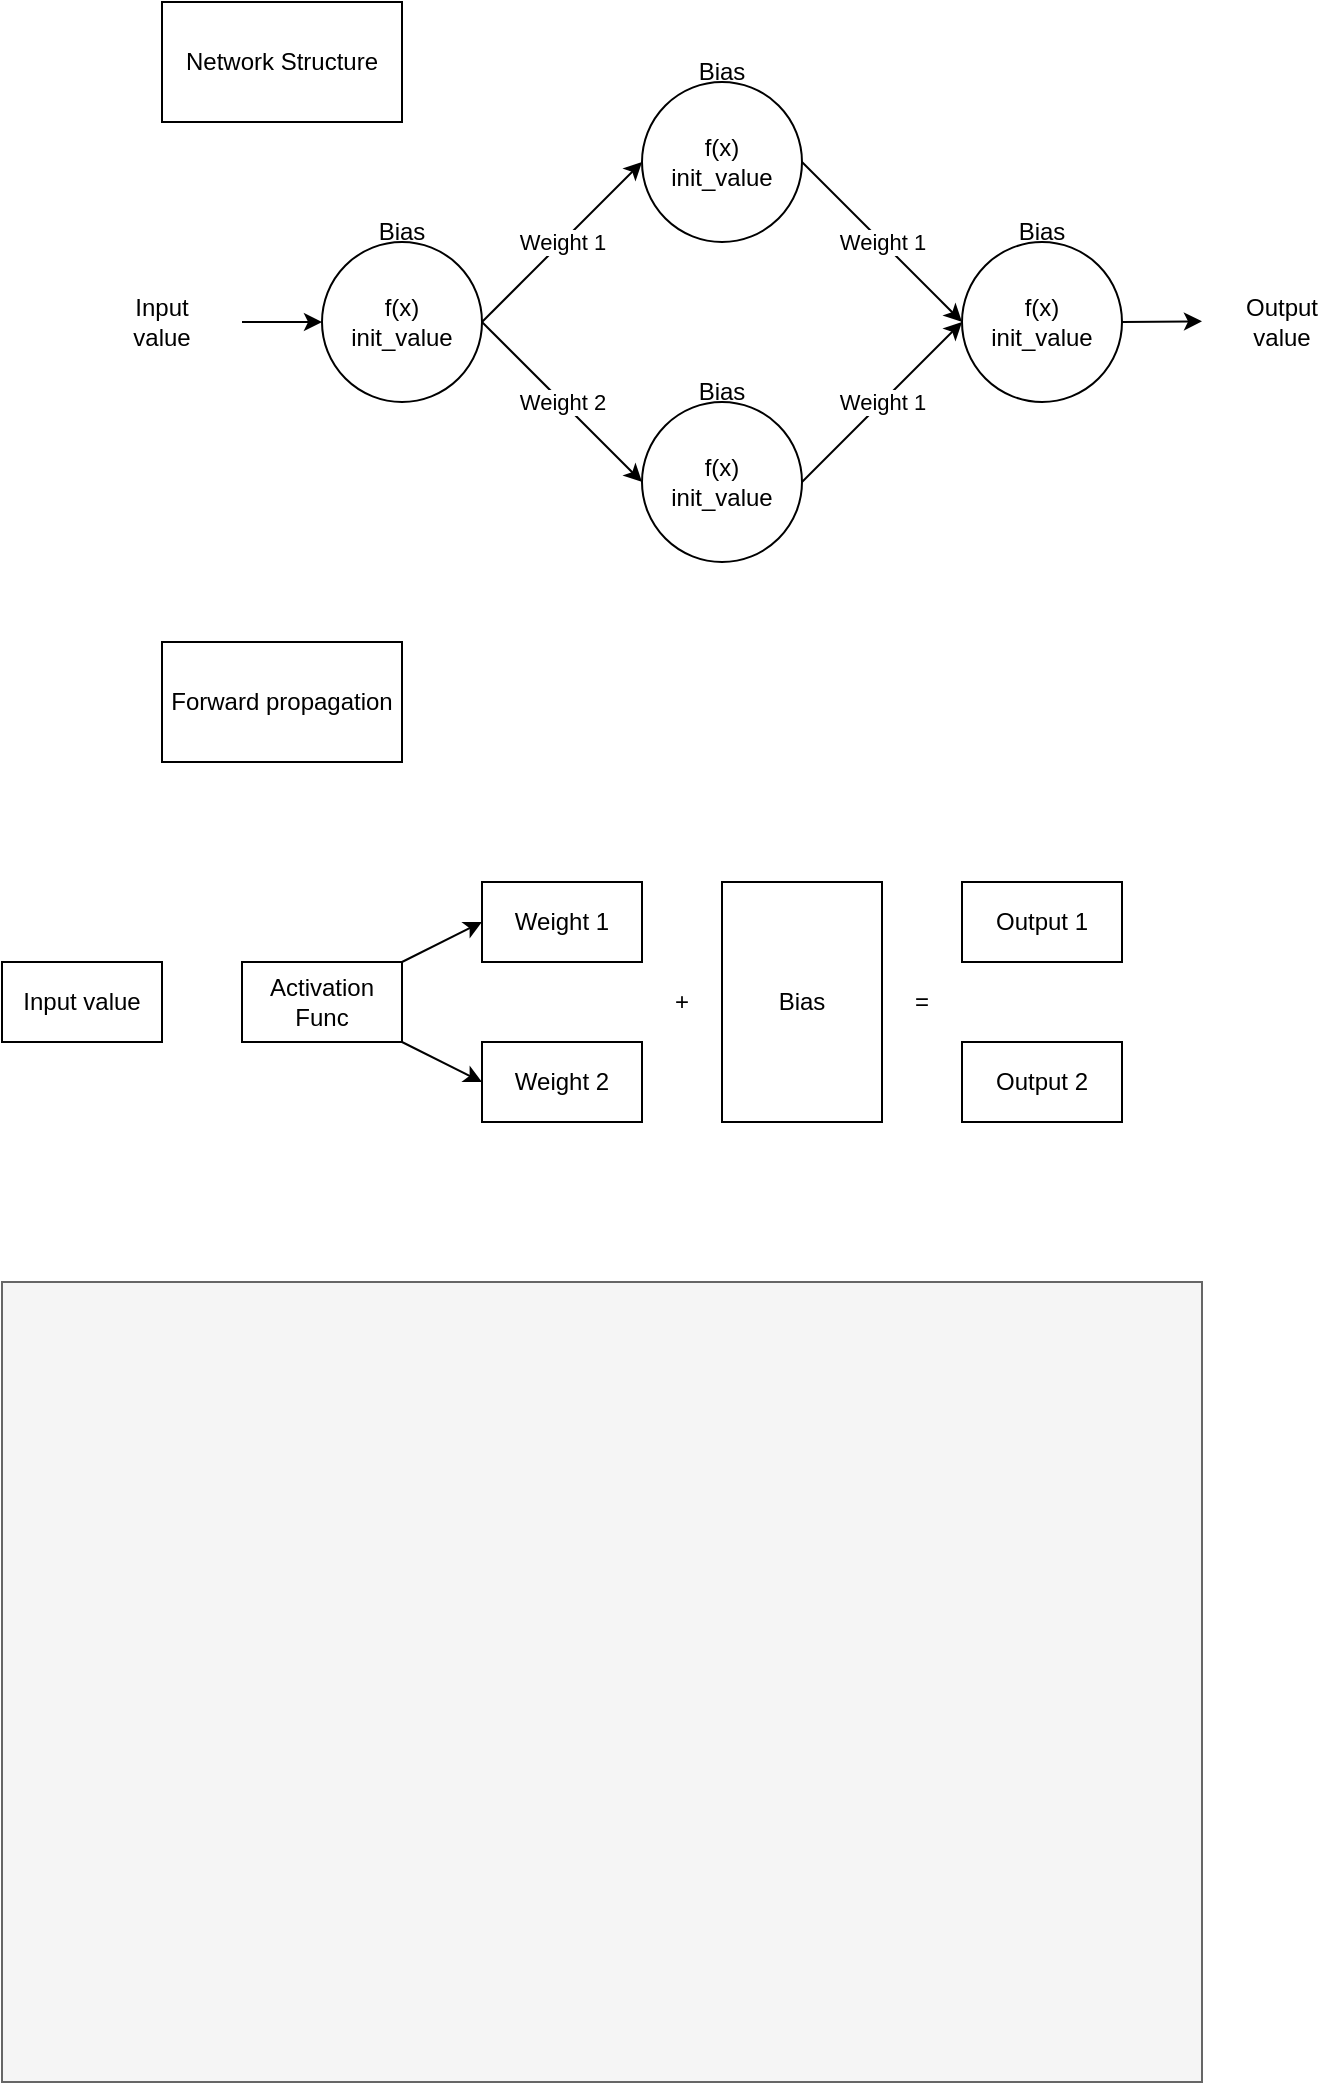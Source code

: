 <mxfile>
    <diagram id="Nwh2QgeOltlW6T3z4yoU" name="Page-1">
        <mxGraphModel dx="561" dy="1169" grid="1" gridSize="10" guides="1" tooltips="1" connect="1" arrows="1" fold="1" page="0" pageScale="1" pageWidth="827" pageHeight="1169" math="0" shadow="0">
            <root>
                <mxCell id="0"/>
                <mxCell id="1" parent="0"/>
                <mxCell id="76" value="" style="rounded=0;whiteSpace=wrap;html=1;fillColor=#f5f5f5;strokeColor=#666666;fontColor=#333333;" vertex="1" parent="1">
                    <mxGeometry x="160" y="520" width="600" height="400" as="geometry"/>
                </mxCell>
                <mxCell id="2" value="Network Structure" style="rounded=0;whiteSpace=wrap;html=1;" vertex="1" parent="1">
                    <mxGeometry x="240" y="-120" width="120" height="60" as="geometry"/>
                </mxCell>
                <mxCell id="16" value="Weight 1" style="edgeStyle=none;html=1;exitX=1;exitY=0.5;exitDx=0;exitDy=0;entryX=0;entryY=0.5;entryDx=0;entryDy=0;" edge="1" parent="1" source="6" target="7">
                    <mxGeometry relative="1" as="geometry"/>
                </mxCell>
                <mxCell id="17" value="Weight 2" style="edgeStyle=none;html=1;exitX=1;exitY=0.5;exitDx=0;exitDy=0;entryX=0;entryY=0.5;entryDx=0;entryDy=0;" edge="1" parent="1" source="6" target="8">
                    <mxGeometry relative="1" as="geometry"/>
                </mxCell>
                <mxCell id="6" value="f(x)&lt;br&gt;init_value" style="ellipse;whiteSpace=wrap;html=1;aspect=fixed;" vertex="1" parent="1">
                    <mxGeometry x="320" width="80" height="80" as="geometry"/>
                </mxCell>
                <mxCell id="18" value="Weight 1" style="edgeStyle=none;html=1;exitX=1;exitY=0.5;exitDx=0;exitDy=0;entryX=0;entryY=0.5;entryDx=0;entryDy=0;" edge="1" parent="1" source="7" target="9">
                    <mxGeometry relative="1" as="geometry"/>
                </mxCell>
                <mxCell id="7" value="f(x)&lt;br&gt;init_value" style="ellipse;whiteSpace=wrap;html=1;aspect=fixed;" vertex="1" parent="1">
                    <mxGeometry x="480" y="-80" width="80" height="80" as="geometry"/>
                </mxCell>
                <mxCell id="19" value="Weight 1" style="edgeStyle=none;html=1;exitX=1;exitY=0.5;exitDx=0;exitDy=0;entryX=0;entryY=0.5;entryDx=0;entryDy=0;" edge="1" parent="1" source="8" target="9">
                    <mxGeometry relative="1" as="geometry"/>
                </mxCell>
                <mxCell id="8" value="f(x)&lt;br&gt;init_value" style="ellipse;whiteSpace=wrap;html=1;aspect=fixed;" vertex="1" parent="1">
                    <mxGeometry x="480" y="80" width="80" height="80" as="geometry"/>
                </mxCell>
                <mxCell id="20" style="edgeStyle=none;html=1;exitX=1;exitY=0.5;exitDx=0;exitDy=0;" edge="1" parent="1" source="9">
                    <mxGeometry relative="1" as="geometry">
                        <mxPoint x="760" y="39.667" as="targetPoint"/>
                    </mxGeometry>
                </mxCell>
                <mxCell id="9" value="f(x)&lt;br&gt;init_value" style="ellipse;whiteSpace=wrap;html=1;aspect=fixed;" vertex="1" parent="1">
                    <mxGeometry x="640" width="80" height="80" as="geometry"/>
                </mxCell>
                <mxCell id="11" value="Bias" style="text;html=1;strokeColor=none;fillColor=none;align=center;verticalAlign=middle;whiteSpace=wrap;rounded=0;" vertex="1" parent="1">
                    <mxGeometry x="330" y="-20" width="60" height="30" as="geometry"/>
                </mxCell>
                <mxCell id="12" value="Bias" style="text;html=1;strokeColor=none;fillColor=none;align=center;verticalAlign=middle;whiteSpace=wrap;rounded=0;" vertex="1" parent="1">
                    <mxGeometry x="490" y="60" width="60" height="30" as="geometry"/>
                </mxCell>
                <mxCell id="13" value="Bias" style="text;html=1;strokeColor=none;fillColor=none;align=center;verticalAlign=middle;whiteSpace=wrap;rounded=0;" vertex="1" parent="1">
                    <mxGeometry x="490" y="-100" width="60" height="30" as="geometry"/>
                </mxCell>
                <mxCell id="14" value="Bias" style="text;html=1;strokeColor=none;fillColor=none;align=center;verticalAlign=middle;whiteSpace=wrap;rounded=0;" vertex="1" parent="1">
                    <mxGeometry x="650" y="-20" width="60" height="30" as="geometry"/>
                </mxCell>
                <mxCell id="22" style="edgeStyle=none;html=1;entryX=0;entryY=0.5;entryDx=0;entryDy=0;" edge="1" parent="1" target="6">
                    <mxGeometry relative="1" as="geometry">
                        <mxPoint x="310" y="39.587" as="targetPoint"/>
                        <mxPoint x="280" y="40" as="sourcePoint"/>
                    </mxGeometry>
                </mxCell>
                <mxCell id="23" value="Input value" style="text;html=1;strokeColor=none;fillColor=none;align=center;verticalAlign=middle;whiteSpace=wrap;rounded=0;" vertex="1" parent="1">
                    <mxGeometry x="210" y="25" width="60" height="30" as="geometry"/>
                </mxCell>
                <mxCell id="24" value="Output value" style="text;html=1;strokeColor=none;fillColor=none;align=center;verticalAlign=middle;whiteSpace=wrap;rounded=0;" vertex="1" parent="1">
                    <mxGeometry x="770" y="25" width="60" height="30" as="geometry"/>
                </mxCell>
                <mxCell id="25" value="Forward propagation" style="rounded=0;whiteSpace=wrap;html=1;" vertex="1" parent="1">
                    <mxGeometry x="240" y="200" width="120" height="60" as="geometry"/>
                </mxCell>
                <mxCell id="44" value="Input value" style="rounded=0;whiteSpace=wrap;html=1;" vertex="1" parent="1">
                    <mxGeometry x="160" y="360" width="80" height="40" as="geometry"/>
                </mxCell>
                <mxCell id="58" value="Weight 1" style="rounded=0;whiteSpace=wrap;html=1;" vertex="1" parent="1">
                    <mxGeometry x="400" y="320" width="80" height="40" as="geometry"/>
                </mxCell>
                <mxCell id="59" value="Weight 2" style="rounded=0;whiteSpace=wrap;html=1;" vertex="1" parent="1">
                    <mxGeometry x="400" y="400" width="80" height="40" as="geometry"/>
                </mxCell>
                <mxCell id="68" style="edgeStyle=none;html=1;entryX=0;entryY=0.5;entryDx=0;entryDy=0;" edge="1" parent="1" source="61" target="58">
                    <mxGeometry relative="1" as="geometry"/>
                </mxCell>
                <mxCell id="69" style="edgeStyle=none;html=1;entryX=0;entryY=0.5;entryDx=0;entryDy=0;" edge="1" parent="1" source="61" target="59">
                    <mxGeometry relative="1" as="geometry"/>
                </mxCell>
                <mxCell id="61" value="Activation Func" style="rounded=0;whiteSpace=wrap;html=1;" vertex="1" parent="1">
                    <mxGeometry x="280" y="360" width="80" height="40" as="geometry"/>
                </mxCell>
                <mxCell id="63" value="Bias" style="rounded=0;whiteSpace=wrap;html=1;" vertex="1" parent="1">
                    <mxGeometry x="520" y="320" width="80" height="120" as="geometry"/>
                </mxCell>
                <mxCell id="65" value="Output 2" style="rounded=0;whiteSpace=wrap;html=1;" vertex="1" parent="1">
                    <mxGeometry x="640" y="400" width="80" height="40" as="geometry"/>
                </mxCell>
                <mxCell id="66" value="Output 1" style="rounded=0;whiteSpace=wrap;html=1;" vertex="1" parent="1">
                    <mxGeometry x="640" y="320" width="80" height="40" as="geometry"/>
                </mxCell>
                <mxCell id="73" value="+" style="text;html=1;strokeColor=none;fillColor=none;align=center;verticalAlign=middle;whiteSpace=wrap;rounded=0;" vertex="1" parent="1">
                    <mxGeometry x="470" y="365" width="60" height="30" as="geometry"/>
                </mxCell>
                <mxCell id="74" value="=" style="text;html=1;strokeColor=none;fillColor=none;align=center;verticalAlign=middle;whiteSpace=wrap;rounded=0;" vertex="1" parent="1">
                    <mxGeometry x="590" y="365" width="60" height="30" as="geometry"/>
                </mxCell>
                <mxCell id="75" value="" style="shape=image;verticalLabelPosition=bottom;labelBackgroundColor=default;verticalAlign=top;aspect=fixed;imageAspect=0;image=https://ml-cheatsheet.readthedocs.io/en/latest/_images/nn_with_matrices_displayed.png;" vertex="1" parent="1">
                    <mxGeometry x="200" y="560" width="520" height="320" as="geometry"/>
                </mxCell>
            </root>
        </mxGraphModel>
    </diagram>
</mxfile>